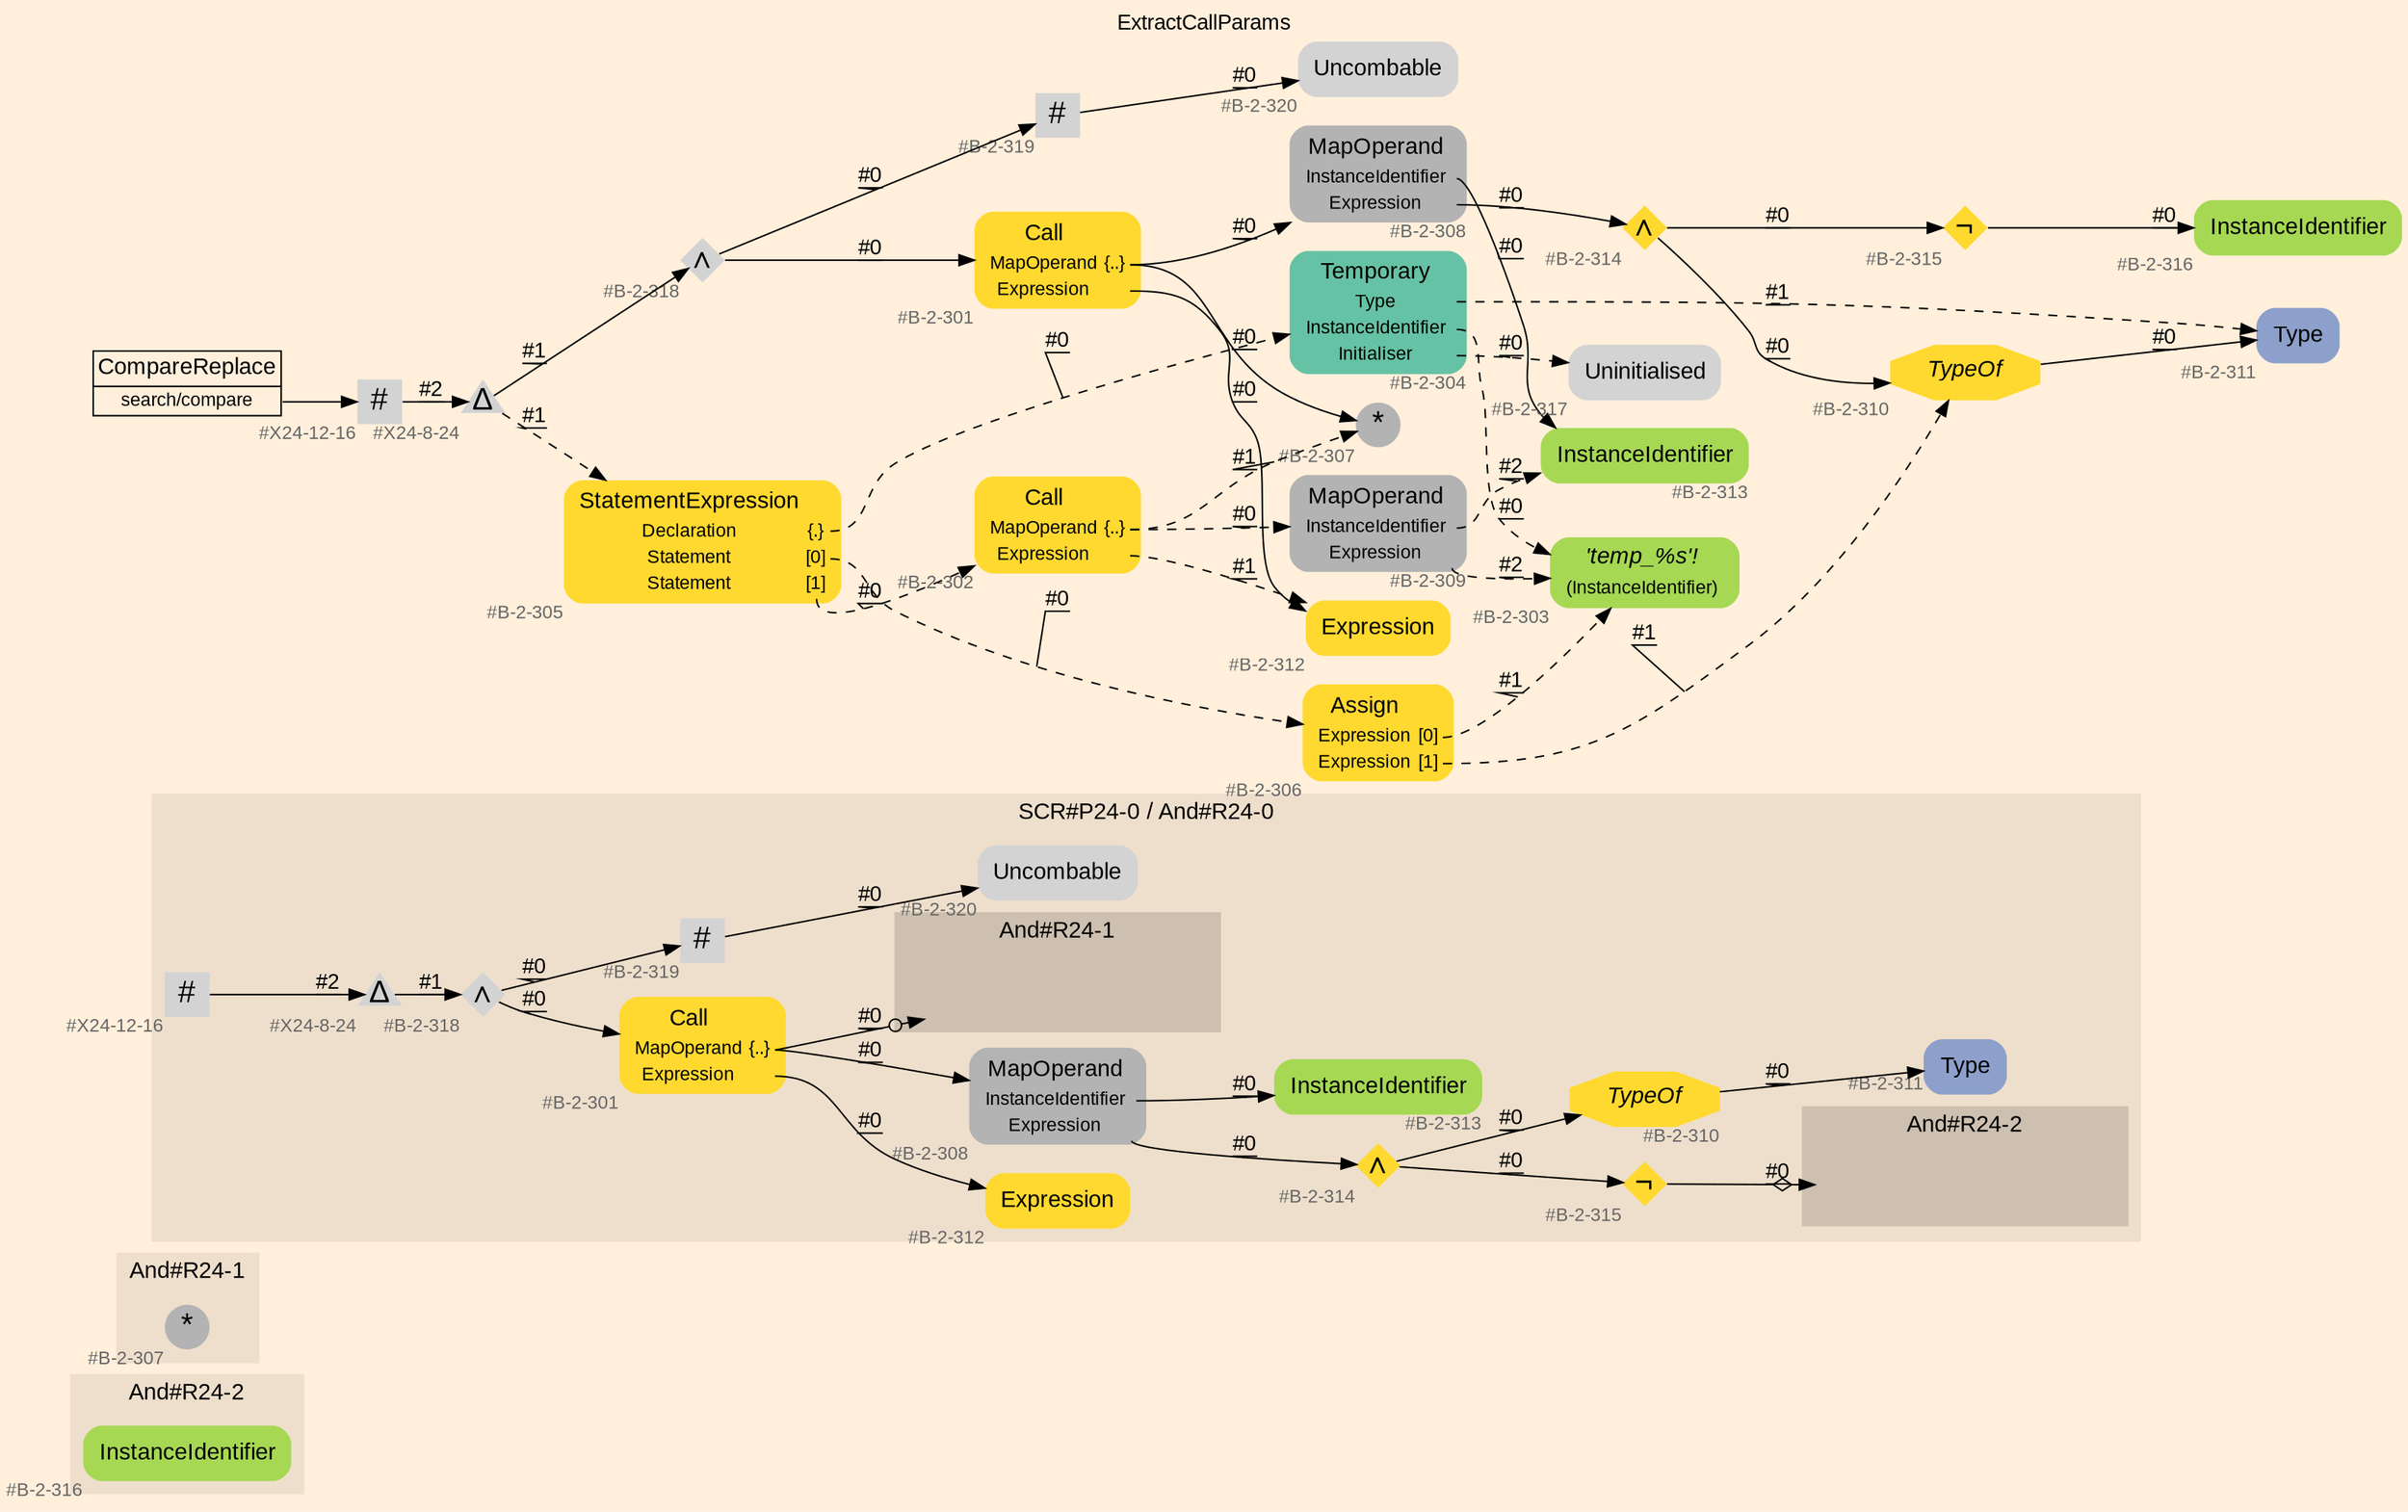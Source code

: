 digraph "ExtractCallParams" {
label = "ExtractCallParams"
labelloc = t
graph [
    rankdir = "LR"
    ranksep = 0.3
    bgcolor = antiquewhite1
    color = black
    fontcolor = black
    fontname = "Arial"
];
node [
    fontname = "Arial"
];
edge [
    fontname = "Arial"
];

// -------------------- figure And#R24-2 --------------------
// -------- region And#R24-2 ----------
subgraph "clusterAnd#R24-2" {
    label = "And#R24-2"
    style = "filled"
    color = antiquewhite2
    fontsize = "15"
    // -------- block And#R24-2/#B-2-316 ----------
    "And#R24-2/#B-2-316" [
        fillcolor = "/set28/5"
        xlabel = "#B-2-316"
        fontsize = "12"
        fontcolor = grey40
        shape = "plaintext"
        label = <<TABLE BORDER="0" CELLBORDER="0" CELLSPACING="0">
         <TR><TD><FONT COLOR="black" POINT-SIZE="15">InstanceIdentifier</FONT></TD></TR>
        </TABLE>>
        style = "rounded,filled"
    ];
    
}


// -------------------- figure And#R24-1 --------------------
// -------- region And#R24-1 ----------
subgraph "clusterAnd#R24-1" {
    label = "And#R24-1"
    style = "filled"
    color = antiquewhite2
    fontsize = "15"
    // -------- block And#R24-1/#B-2-307 ----------
    "And#R24-1/#B-2-307" [
        fillcolor = "/set28/8"
        xlabel = "#B-2-307"
        fontsize = "12"
        fontcolor = grey40
        shape = "circle"
        label = <<FONT COLOR="black" POINT-SIZE="20">*</FONT>>
        style = "filled"
        penwidth = 0.0
        fixedsize = true
        width = 0.4
        height = 0.4
    ];
    
}


// -------------------- figure And#R24-0 --------------------
// -------- region And#R24-0 ----------
subgraph "clusterAnd#R24-0" {
    label = "SCR#P24-0 / And#R24-0"
    style = "filled"
    color = antiquewhite2
    fontsize = "15"
    // -------- block And#R24-0/#B-2-308 ----------
    "And#R24-0/#B-2-308" [
        fillcolor = "/set28/8"
        xlabel = "#B-2-308"
        fontsize = "12"
        fontcolor = grey40
        shape = "plaintext"
        label = <<TABLE BORDER="0" CELLBORDER="0" CELLSPACING="0">
         <TR><TD><FONT COLOR="black" POINT-SIZE="15">MapOperand</FONT></TD></TR>
         <TR><TD><FONT COLOR="black" POINT-SIZE="12">InstanceIdentifier</FONT></TD><TD PORT="port0"></TD></TR>
         <TR><TD><FONT COLOR="black" POINT-SIZE="12">Expression</FONT></TD><TD PORT="port1"></TD></TR>
        </TABLE>>
        style = "rounded,filled"
    ];
    
    // -------- block And#R24-0/#B-2-301 ----------
    "And#R24-0/#B-2-301" [
        fillcolor = "/set28/6"
        xlabel = "#B-2-301"
        fontsize = "12"
        fontcolor = grey40
        shape = "plaintext"
        label = <<TABLE BORDER="0" CELLBORDER="0" CELLSPACING="0">
         <TR><TD><FONT COLOR="black" POINT-SIZE="15">Call</FONT></TD></TR>
         <TR><TD><FONT COLOR="black" POINT-SIZE="12">MapOperand</FONT></TD><TD PORT="port0"><FONT COLOR="black" POINT-SIZE="12">{..}</FONT></TD></TR>
         <TR><TD><FONT COLOR="black" POINT-SIZE="12">Expression</FONT></TD><TD PORT="port1"></TD></TR>
        </TABLE>>
        style = "rounded,filled"
    ];
    
    // -------- block And#R24-0/#B-2-315 ----------
    "And#R24-0/#B-2-315" [
        fillcolor = "/set28/6"
        xlabel = "#B-2-315"
        fontsize = "12"
        fontcolor = grey40
        shape = "diamond"
        label = <<FONT COLOR="black" POINT-SIZE="20">¬</FONT>>
        style = "filled"
        penwidth = 0.0
        fixedsize = true
        width = 0.4
        height = 0.4
    ];
    
    // -------- block And#R24-0/#B-2-318 ----------
    "And#R24-0/#B-2-318" [
        xlabel = "#B-2-318"
        fontsize = "12"
        fontcolor = grey40
        shape = "diamond"
        label = <<FONT COLOR="black" POINT-SIZE="20">∧</FONT>>
        style = "filled"
        penwidth = 0.0
        fixedsize = true
        width = 0.4
        height = 0.4
    ];
    
    // -------- block And#R24-0/#B-2-313 ----------
    "And#R24-0/#B-2-313" [
        fillcolor = "/set28/5"
        xlabel = "#B-2-313"
        fontsize = "12"
        fontcolor = grey40
        shape = "plaintext"
        label = <<TABLE BORDER="0" CELLBORDER="0" CELLSPACING="0">
         <TR><TD><FONT COLOR="black" POINT-SIZE="15">InstanceIdentifier</FONT></TD></TR>
        </TABLE>>
        style = "rounded,filled"
    ];
    
    // -------- block And#R24-0/#B-2-311 ----------
    "And#R24-0/#B-2-311" [
        fillcolor = "/set28/3"
        xlabel = "#B-2-311"
        fontsize = "12"
        fontcolor = grey40
        shape = "plaintext"
        label = <<TABLE BORDER="0" CELLBORDER="0" CELLSPACING="0">
         <TR><TD><FONT COLOR="black" POINT-SIZE="15">Type</FONT></TD></TR>
        </TABLE>>
        style = "rounded,filled"
    ];
    
    // -------- block And#R24-0/#B-2-314 ----------
    "And#R24-0/#B-2-314" [
        fillcolor = "/set28/6"
        xlabel = "#B-2-314"
        fontsize = "12"
        fontcolor = grey40
        shape = "diamond"
        label = <<FONT COLOR="black" POINT-SIZE="20">∧</FONT>>
        style = "filled"
        penwidth = 0.0
        fixedsize = true
        width = 0.4
        height = 0.4
    ];
    
    // -------- block And#R24-0/#B-2-320 ----------
    "And#R24-0/#B-2-320" [
        xlabel = "#B-2-320"
        fontsize = "12"
        fontcolor = grey40
        shape = "plaintext"
        label = <<TABLE BORDER="0" CELLBORDER="0" CELLSPACING="0">
         <TR><TD><FONT COLOR="black" POINT-SIZE="15">Uncombable</FONT></TD></TR>
        </TABLE>>
        style = "rounded,filled"
    ];
    
    // -------- block And#R24-0/#X24-12-16 ----------
    "And#R24-0/#X24-12-16" [
        xlabel = "#X24-12-16"
        fontsize = "12"
        fontcolor = grey40
        shape = "square"
        label = <<FONT COLOR="black" POINT-SIZE="20">#</FONT>>
        style = "filled"
        penwidth = 0.0
        fixedsize = true
        width = 0.4
        height = 0.4
    ];
    
    // -------- block And#R24-0/#X24-8-24 ----------
    "And#R24-0/#X24-8-24" [
        xlabel = "#X24-8-24"
        fontsize = "12"
        fontcolor = grey40
        shape = "triangle"
        label = <<FONT COLOR="black" POINT-SIZE="20">Δ</FONT>>
        style = "filled"
        penwidth = 0.0
        fixedsize = true
        width = 0.4
        height = 0.4
    ];
    
    // -------- block And#R24-0/#B-2-319 ----------
    "And#R24-0/#B-2-319" [
        xlabel = "#B-2-319"
        fontsize = "12"
        fontcolor = grey40
        shape = "square"
        label = <<FONT COLOR="black" POINT-SIZE="20">#</FONT>>
        style = "filled"
        penwidth = 0.0
        fixedsize = true
        width = 0.4
        height = 0.4
    ];
    
    // -------- block And#R24-0/#B-2-310 ----------
    "And#R24-0/#B-2-310" [
        fillcolor = "/set28/6"
        xlabel = "#B-2-310"
        fontsize = "12"
        fontcolor = grey40
        shape = "octagon"
        label = <<FONT COLOR="black" POINT-SIZE="15"><I>TypeOf</I></FONT>>
        style = "filled"
        penwidth = 0.0
    ];
    
    // -------- block And#R24-0/#B-2-312 ----------
    "And#R24-0/#B-2-312" [
        fillcolor = "/set28/6"
        xlabel = "#B-2-312"
        fontsize = "12"
        fontcolor = grey40
        shape = "plaintext"
        label = <<TABLE BORDER="0" CELLBORDER="0" CELLSPACING="0">
         <TR><TD><FONT COLOR="black" POINT-SIZE="15">Expression</FONT></TD></TR>
        </TABLE>>
        style = "rounded,filled"
    ];
    
    // -------- region And#R24-0/And#R24-1 ----------
    subgraph "clusterAnd#R24-0/And#R24-1" {
        label = "And#R24-1"
        style = "filled"
        color = antiquewhite3
        fontsize = "15"
        // -------- block And#R24-0/And#R24-1/#B-2-307 ----------
        "And#R24-0/And#R24-1/#B-2-307" [
            fillcolor = "/set28/8"
            xlabel = "#B-2-307"
            fontsize = "12"
            fontcolor = grey40
            shape = "none"
            style = "invisible"
        ];
        
    }
    
    // -------- region And#R24-0/And#R24-2 ----------
    subgraph "clusterAnd#R24-0/And#R24-2" {
        label = "And#R24-2"
        style = "filled"
        color = antiquewhite3
        fontsize = "15"
        // -------- block And#R24-0/And#R24-2/#B-2-316 ----------
        "And#R24-0/And#R24-2/#B-2-316" [
            fillcolor = "/set28/5"
            xlabel = "#B-2-316"
            fontsize = "12"
            fontcolor = grey40
            shape = "none"
            style = "invisible"
        ];
        
    }
    
}

"And#R24-0/#B-2-308":port0 -> "And#R24-0/#B-2-313" [
    label = "#0"
    decorate = true
    color = black
    fontcolor = black
];

"And#R24-0/#B-2-308":port1 -> "And#R24-0/#B-2-314" [
    label = "#0"
    decorate = true
    color = black
    fontcolor = black
];

"And#R24-0/#B-2-301":port0 -> "And#R24-0/And#R24-1/#B-2-307" [
    arrowhead="normalnoneodot"
    label = "#0"
    decorate = true
    color = black
    fontcolor = black
];

"And#R24-0/#B-2-301":port0 -> "And#R24-0/#B-2-308" [
    label = "#0"
    decorate = true
    color = black
    fontcolor = black
];

"And#R24-0/#B-2-301":port1 -> "And#R24-0/#B-2-312" [
    label = "#0"
    decorate = true
    color = black
    fontcolor = black
];

"And#R24-0/#B-2-315" -> "And#R24-0/And#R24-2/#B-2-316" [
    arrowhead="normalnoneodiamond"
    label = "#0"
    decorate = true
    color = black
    fontcolor = black
];

"And#R24-0/#B-2-318" -> "And#R24-0/#B-2-301" [
    label = "#0"
    decorate = true
    color = black
    fontcolor = black
];

"And#R24-0/#B-2-318" -> "And#R24-0/#B-2-319" [
    label = "#0"
    decorate = true
    color = black
    fontcolor = black
];

"And#R24-0/#B-2-314" -> "And#R24-0/#B-2-310" [
    label = "#0"
    decorate = true
    color = black
    fontcolor = black
];

"And#R24-0/#B-2-314" -> "And#R24-0/#B-2-315" [
    label = "#0"
    decorate = true
    color = black
    fontcolor = black
];

"And#R24-0/#X24-12-16" -> "And#R24-0/#X24-8-24" [
    label = "#2"
    decorate = true
    color = black
    fontcolor = black
];

"And#R24-0/#X24-8-24" -> "And#R24-0/#B-2-318" [
    label = "#1"
    decorate = true
    color = black
    fontcolor = black
];

"And#R24-0/#B-2-319" -> "And#R24-0/#B-2-320" [
    label = "#0"
    decorate = true
    color = black
    fontcolor = black
];

"And#R24-0/#B-2-310" -> "And#R24-0/#B-2-311" [
    label = "#0"
    decorate = true
    color = black
    fontcolor = black
];


// -------------------- transformation figure --------------------
// -------- block CR#X24-10-24 ----------
"CR#X24-10-24" [
    fillcolor = antiquewhite1
    fontsize = "12"
    fontcolor = grey40
    shape = "plaintext"
    label = <<TABLE BORDER="0" CELLBORDER="1" CELLSPACING="0">
     <TR><TD><FONT COLOR="black" POINT-SIZE="15">CompareReplace</FONT></TD></TR>
     <TR><TD PORT="port0"><FONT COLOR="black" POINT-SIZE="12">search/compare</FONT></TD></TR>
    </TABLE>>
    style = "filled"
    color = black
];

// -------- block #X24-12-16 ----------
"#X24-12-16" [
    xlabel = "#X24-12-16"
    fontsize = "12"
    fontcolor = grey40
    shape = "square"
    label = <<FONT COLOR="black" POINT-SIZE="20">#</FONT>>
    style = "filled"
    penwidth = 0.0
    fixedsize = true
    width = 0.4
    height = 0.4
];

// -------- block #X24-8-24 ----------
"#X24-8-24" [
    xlabel = "#X24-8-24"
    fontsize = "12"
    fontcolor = grey40
    shape = "triangle"
    label = <<FONT COLOR="black" POINT-SIZE="20">Δ</FONT>>
    style = "filled"
    penwidth = 0.0
    fixedsize = true
    width = 0.4
    height = 0.4
];

// -------- block #B-2-318 ----------
"#B-2-318" [
    xlabel = "#B-2-318"
    fontsize = "12"
    fontcolor = grey40
    shape = "diamond"
    label = <<FONT COLOR="black" POINT-SIZE="20">∧</FONT>>
    style = "filled"
    penwidth = 0.0
    fixedsize = true
    width = 0.4
    height = 0.4
];

// -------- block #B-2-301 ----------
"#B-2-301" [
    fillcolor = "/set28/6"
    xlabel = "#B-2-301"
    fontsize = "12"
    fontcolor = grey40
    shape = "plaintext"
    label = <<TABLE BORDER="0" CELLBORDER="0" CELLSPACING="0">
     <TR><TD><FONT COLOR="black" POINT-SIZE="15">Call</FONT></TD></TR>
     <TR><TD><FONT COLOR="black" POINT-SIZE="12">MapOperand</FONT></TD><TD PORT="port0"><FONT COLOR="black" POINT-SIZE="12">{..}</FONT></TD></TR>
     <TR><TD><FONT COLOR="black" POINT-SIZE="12">Expression</FONT></TD><TD PORT="port1"></TD></TR>
    </TABLE>>
    style = "rounded,filled"
];

// -------- block #B-2-307 ----------
"#B-2-307" [
    fillcolor = "/set28/8"
    xlabel = "#B-2-307"
    fontsize = "12"
    fontcolor = grey40
    shape = "circle"
    label = <<FONT COLOR="black" POINT-SIZE="20">*</FONT>>
    style = "filled"
    penwidth = 0.0
    fixedsize = true
    width = 0.4
    height = 0.4
];

// -------- block #B-2-308 ----------
"#B-2-308" [
    fillcolor = "/set28/8"
    xlabel = "#B-2-308"
    fontsize = "12"
    fontcolor = grey40
    shape = "plaintext"
    label = <<TABLE BORDER="0" CELLBORDER="0" CELLSPACING="0">
     <TR><TD><FONT COLOR="black" POINT-SIZE="15">MapOperand</FONT></TD></TR>
     <TR><TD><FONT COLOR="black" POINT-SIZE="12">InstanceIdentifier</FONT></TD><TD PORT="port0"></TD></TR>
     <TR><TD><FONT COLOR="black" POINT-SIZE="12">Expression</FONT></TD><TD PORT="port1"></TD></TR>
    </TABLE>>
    style = "rounded,filled"
];

// -------- block #B-2-313 ----------
"#B-2-313" [
    fillcolor = "/set28/5"
    xlabel = "#B-2-313"
    fontsize = "12"
    fontcolor = grey40
    shape = "plaintext"
    label = <<TABLE BORDER="0" CELLBORDER="0" CELLSPACING="0">
     <TR><TD><FONT COLOR="black" POINT-SIZE="15">InstanceIdentifier</FONT></TD></TR>
    </TABLE>>
    style = "rounded,filled"
];

// -------- block #B-2-314 ----------
"#B-2-314" [
    fillcolor = "/set28/6"
    xlabel = "#B-2-314"
    fontsize = "12"
    fontcolor = grey40
    shape = "diamond"
    label = <<FONT COLOR="black" POINT-SIZE="20">∧</FONT>>
    style = "filled"
    penwidth = 0.0
    fixedsize = true
    width = 0.4
    height = 0.4
];

// -------- block #B-2-310 ----------
"#B-2-310" [
    fillcolor = "/set28/6"
    xlabel = "#B-2-310"
    fontsize = "12"
    fontcolor = grey40
    shape = "octagon"
    label = <<FONT COLOR="black" POINT-SIZE="15"><I>TypeOf</I></FONT>>
    style = "filled"
    penwidth = 0.0
];

// -------- block #B-2-311 ----------
"#B-2-311" [
    fillcolor = "/set28/3"
    xlabel = "#B-2-311"
    fontsize = "12"
    fontcolor = grey40
    shape = "plaintext"
    label = <<TABLE BORDER="0" CELLBORDER="0" CELLSPACING="0">
     <TR><TD><FONT COLOR="black" POINT-SIZE="15">Type</FONT></TD></TR>
    </TABLE>>
    style = "rounded,filled"
];

// -------- block #B-2-315 ----------
"#B-2-315" [
    fillcolor = "/set28/6"
    xlabel = "#B-2-315"
    fontsize = "12"
    fontcolor = grey40
    shape = "diamond"
    label = <<FONT COLOR="black" POINT-SIZE="20">¬</FONT>>
    style = "filled"
    penwidth = 0.0
    fixedsize = true
    width = 0.4
    height = 0.4
];

// -------- block #B-2-316 ----------
"#B-2-316" [
    fillcolor = "/set28/5"
    xlabel = "#B-2-316"
    fontsize = "12"
    fontcolor = grey40
    shape = "plaintext"
    label = <<TABLE BORDER="0" CELLBORDER="0" CELLSPACING="0">
     <TR><TD><FONT COLOR="black" POINT-SIZE="15">InstanceIdentifier</FONT></TD></TR>
    </TABLE>>
    style = "rounded,filled"
];

// -------- block #B-2-312 ----------
"#B-2-312" [
    fillcolor = "/set28/6"
    xlabel = "#B-2-312"
    fontsize = "12"
    fontcolor = grey40
    shape = "plaintext"
    label = <<TABLE BORDER="0" CELLBORDER="0" CELLSPACING="0">
     <TR><TD><FONT COLOR="black" POINT-SIZE="15">Expression</FONT></TD></TR>
    </TABLE>>
    style = "rounded,filled"
];

// -------- block #B-2-319 ----------
"#B-2-319" [
    xlabel = "#B-2-319"
    fontsize = "12"
    fontcolor = grey40
    shape = "square"
    label = <<FONT COLOR="black" POINT-SIZE="20">#</FONT>>
    style = "filled"
    penwidth = 0.0
    fixedsize = true
    width = 0.4
    height = 0.4
];

// -------- block #B-2-320 ----------
"#B-2-320" [
    xlabel = "#B-2-320"
    fontsize = "12"
    fontcolor = grey40
    shape = "plaintext"
    label = <<TABLE BORDER="0" CELLBORDER="0" CELLSPACING="0">
     <TR><TD><FONT COLOR="black" POINT-SIZE="15">Uncombable</FONT></TD></TR>
    </TABLE>>
    style = "rounded,filled"
];

// -------- block #B-2-305 ----------
"#B-2-305" [
    fillcolor = "/set28/6"
    xlabel = "#B-2-305"
    fontsize = "12"
    fontcolor = grey40
    shape = "plaintext"
    label = <<TABLE BORDER="0" CELLBORDER="0" CELLSPACING="0">
     <TR><TD><FONT COLOR="black" POINT-SIZE="15">StatementExpression</FONT></TD></TR>
     <TR><TD><FONT COLOR="black" POINT-SIZE="12">Declaration</FONT></TD><TD PORT="port0"><FONT COLOR="black" POINT-SIZE="12">{.}</FONT></TD></TR>
     <TR><TD><FONT COLOR="black" POINT-SIZE="12">Statement</FONT></TD><TD PORT="port1"><FONT COLOR="black" POINT-SIZE="12">[0]</FONT></TD></TR>
     <TR><TD><FONT COLOR="black" POINT-SIZE="12">Statement</FONT></TD><TD PORT="port2"><FONT COLOR="black" POINT-SIZE="12">[1]</FONT></TD></TR>
    </TABLE>>
    style = "rounded,filled"
];

// -------- block #B-2-304 ----------
"#B-2-304" [
    fillcolor = "/set28/1"
    xlabel = "#B-2-304"
    fontsize = "12"
    fontcolor = grey40
    shape = "plaintext"
    label = <<TABLE BORDER="0" CELLBORDER="0" CELLSPACING="0">
     <TR><TD><FONT COLOR="black" POINT-SIZE="15">Temporary</FONT></TD></TR>
     <TR><TD><FONT COLOR="black" POINT-SIZE="12">Type</FONT></TD><TD PORT="port0"></TD></TR>
     <TR><TD><FONT COLOR="black" POINT-SIZE="12">InstanceIdentifier</FONT></TD><TD PORT="port1"></TD></TR>
     <TR><TD><FONT COLOR="black" POINT-SIZE="12">Initialiser</FONT></TD><TD PORT="port2"></TD></TR>
    </TABLE>>
    style = "rounded,filled"
];

// -------- block #B-2-303 ----------
"#B-2-303" [
    fillcolor = "/set28/5"
    xlabel = "#B-2-303"
    fontsize = "12"
    fontcolor = grey40
    shape = "plaintext"
    label = <<TABLE BORDER="0" CELLBORDER="0" CELLSPACING="0">
     <TR><TD><FONT COLOR="black" POINT-SIZE="15"><I>'temp_%s'!</I></FONT></TD></TR>
     <TR><TD><FONT COLOR="black" POINT-SIZE="12">(InstanceIdentifier)</FONT></TD><TD PORT="port0"></TD></TR>
    </TABLE>>
    style = "rounded,filled"
];

// -------- block #B-2-317 ----------
"#B-2-317" [
    xlabel = "#B-2-317"
    fontsize = "12"
    fontcolor = grey40
    shape = "plaintext"
    label = <<TABLE BORDER="0" CELLBORDER="0" CELLSPACING="0">
     <TR><TD><FONT COLOR="black" POINT-SIZE="15">Uninitialised</FONT></TD></TR>
    </TABLE>>
    style = "rounded,filled"
];

// -------- block #B-2-306 ----------
"#B-2-306" [
    fillcolor = "/set28/6"
    xlabel = "#B-2-306"
    fontsize = "12"
    fontcolor = grey40
    shape = "plaintext"
    label = <<TABLE BORDER="0" CELLBORDER="0" CELLSPACING="0">
     <TR><TD><FONT COLOR="black" POINT-SIZE="15">Assign</FONT></TD></TR>
     <TR><TD><FONT COLOR="black" POINT-SIZE="12">Expression</FONT></TD><TD PORT="port0"><FONT COLOR="black" POINT-SIZE="12">[0]</FONT></TD></TR>
     <TR><TD><FONT COLOR="black" POINT-SIZE="12">Expression</FONT></TD><TD PORT="port1"><FONT COLOR="black" POINT-SIZE="12">[1]</FONT></TD></TR>
    </TABLE>>
    style = "rounded,filled"
];

// -------- block #B-2-302 ----------
"#B-2-302" [
    fillcolor = "/set28/6"
    xlabel = "#B-2-302"
    fontsize = "12"
    fontcolor = grey40
    shape = "plaintext"
    label = <<TABLE BORDER="0" CELLBORDER="0" CELLSPACING="0">
     <TR><TD><FONT COLOR="black" POINT-SIZE="15">Call</FONT></TD></TR>
     <TR><TD><FONT COLOR="black" POINT-SIZE="12">MapOperand</FONT></TD><TD PORT="port0"><FONT COLOR="black" POINT-SIZE="12">{..}</FONT></TD></TR>
     <TR><TD><FONT COLOR="black" POINT-SIZE="12">Expression</FONT></TD><TD PORT="port1"></TD></TR>
    </TABLE>>
    style = "rounded,filled"
];

// -------- block #B-2-309 ----------
"#B-2-309" [
    fillcolor = "/set28/8"
    xlabel = "#B-2-309"
    fontsize = "12"
    fontcolor = grey40
    shape = "plaintext"
    label = <<TABLE BORDER="0" CELLBORDER="0" CELLSPACING="0">
     <TR><TD><FONT COLOR="black" POINT-SIZE="15">MapOperand</FONT></TD></TR>
     <TR><TD><FONT COLOR="black" POINT-SIZE="12">InstanceIdentifier</FONT></TD><TD PORT="port0"></TD></TR>
     <TR><TD><FONT COLOR="black" POINT-SIZE="12">Expression</FONT></TD><TD PORT="port1"></TD></TR>
    </TABLE>>
    style = "rounded,filled"
];

"CR#X24-10-24":port0 -> "#X24-12-16" [
    label = ""
    decorate = true
    color = black
    fontcolor = black
];

"#X24-12-16" -> "#X24-8-24" [
    label = "#2"
    decorate = true
    color = black
    fontcolor = black
];

"#X24-8-24" -> "#B-2-318" [
    label = "#1"
    decorate = true
    color = black
    fontcolor = black
];

"#X24-8-24" -> "#B-2-305" [
    style="dashed"
    label = "#1"
    decorate = true
    color = black
    fontcolor = black
];

"#B-2-318" -> "#B-2-301" [
    label = "#0"
    decorate = true
    color = black
    fontcolor = black
];

"#B-2-318" -> "#B-2-319" [
    label = "#0"
    decorate = true
    color = black
    fontcolor = black
];

"#B-2-301":port0 -> "#B-2-307" [
    label = "#0"
    decorate = true
    color = black
    fontcolor = black
];

"#B-2-301":port0 -> "#B-2-308" [
    label = "#0"
    decorate = true
    color = black
    fontcolor = black
];

"#B-2-301":port1 -> "#B-2-312" [
    label = "#0"
    decorate = true
    color = black
    fontcolor = black
];

"#B-2-308":port0 -> "#B-2-313" [
    label = "#0"
    decorate = true
    color = black
    fontcolor = black
];

"#B-2-308":port1 -> "#B-2-314" [
    label = "#0"
    decorate = true
    color = black
    fontcolor = black
];

"#B-2-314" -> "#B-2-310" [
    label = "#0"
    decorate = true
    color = black
    fontcolor = black
];

"#B-2-314" -> "#B-2-315" [
    label = "#0"
    decorate = true
    color = black
    fontcolor = black
];

"#B-2-310" -> "#B-2-311" [
    label = "#0"
    decorate = true
    color = black
    fontcolor = black
];

"#B-2-315" -> "#B-2-316" [
    label = "#0"
    decorate = true
    color = black
    fontcolor = black
];

"#B-2-319" -> "#B-2-320" [
    label = "#0"
    decorate = true
    color = black
    fontcolor = black
];

"#B-2-305":port0 -> "#B-2-304" [
    style="dashed"
    label = "#0"
    decorate = true
    color = black
    fontcolor = black
];

"#B-2-305":port1 -> "#B-2-306" [
    style="dashed"
    label = "#0"
    decorate = true
    color = black
    fontcolor = black
];

"#B-2-305":port2 -> "#B-2-302" [
    style="dashed"
    label = "#0"
    decorate = true
    color = black
    fontcolor = black
];

"#B-2-304":port0 -> "#B-2-311" [
    style="dashed"
    label = "#1"
    decorate = true
    color = black
    fontcolor = black
];

"#B-2-304":port1 -> "#B-2-303" [
    style="dashed"
    label = "#0"
    decorate = true
    color = black
    fontcolor = black
];

"#B-2-304":port2 -> "#B-2-317" [
    style="dashed"
    label = "#0"
    decorate = true
    color = black
    fontcolor = black
];

"#B-2-306":port0 -> "#B-2-303" [
    style="dashed"
    label = "#1"
    decorate = true
    color = black
    fontcolor = black
];

"#B-2-306":port1 -> "#B-2-310" [
    style="dashed"
    label = "#1"
    decorate = true
    color = black
    fontcolor = black
];

"#B-2-302":port0 -> "#B-2-307" [
    style="dashed"
    label = "#1"
    decorate = true
    color = black
    fontcolor = black
];

"#B-2-302":port0 -> "#B-2-309" [
    style="dashed"
    label = "#0"
    decorate = true
    color = black
    fontcolor = black
];

"#B-2-302":port1 -> "#B-2-312" [
    style="dashed"
    label = "#1"
    decorate = true
    color = black
    fontcolor = black
];

"#B-2-309":port0 -> "#B-2-313" [
    style="dashed"
    label = "#2"
    decorate = true
    color = black
    fontcolor = black
];

"#B-2-309":port1 -> "#B-2-303" [
    style="dashed"
    label = "#2"
    decorate = true
    color = black
    fontcolor = black
];


}
